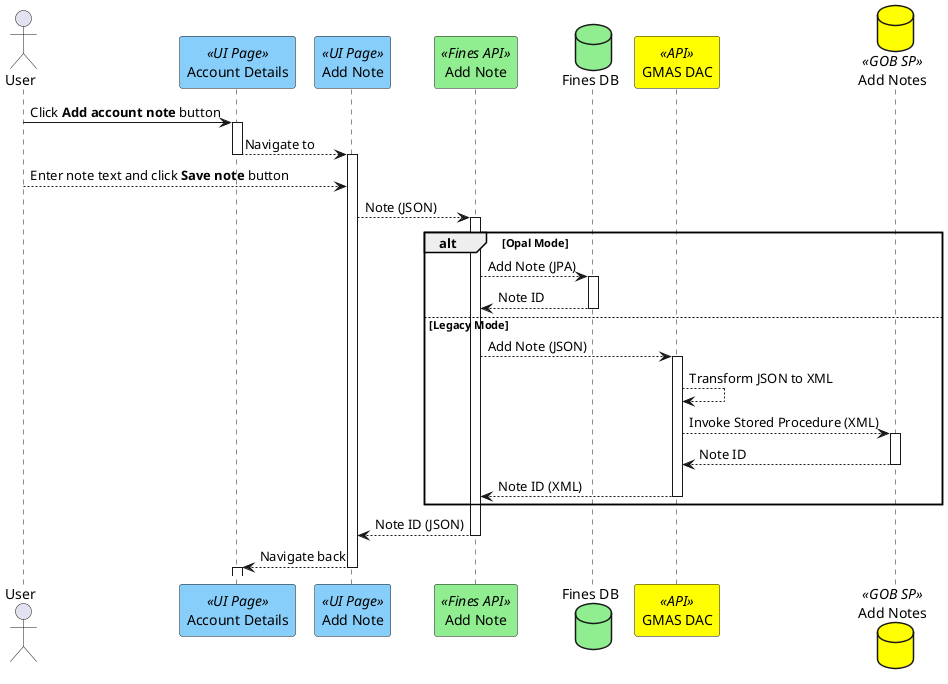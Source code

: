 @startuml
actor "User" as user
participant "Account Details" as account <<UI Page>> #lightskyblue
participant "Add Note" as addNote <<UI Page>> #lightskyblue
participant "Add Note" as addNoteApi <<Fines API>> #lightgreen
database "Fines DB" as db #lightgreen
participant "GMAS DAC" as gmasDac <<API>> #yellow
database "Add Notes" as addNoteGobSP <<GOB SP>> #yellow

user -> account ++ : Click <b>Add account note</b> button
account --> addNote -- : Navigate to
activate addNote
user --> addNote : Enter note text and click <b>Save note</b> button
addNote --> addNoteApi ++: Note (JSON)
alt Opal Mode
  addNoteApi --> db ++ : Add Note (JPA)
  db --> addNoteApi -- : Note ID
else Legacy Mode
  addNoteApi --> gmasDac ++ : Add Note (JSON)
  gmasDac --> gmasDac : Transform JSON to XML
  gmasDac --> addNoteGobSP ++ : Invoke Stored Procedure (XML)
  addNoteGobSP --> gmasDac -- : Note ID
  gmasDac --> addNoteApi -- : Note ID (XML)
end
addNoteApi --> addNote -- : Note ID (JSON)
addNote --> account -- : Navigate back
activate account

@enduml